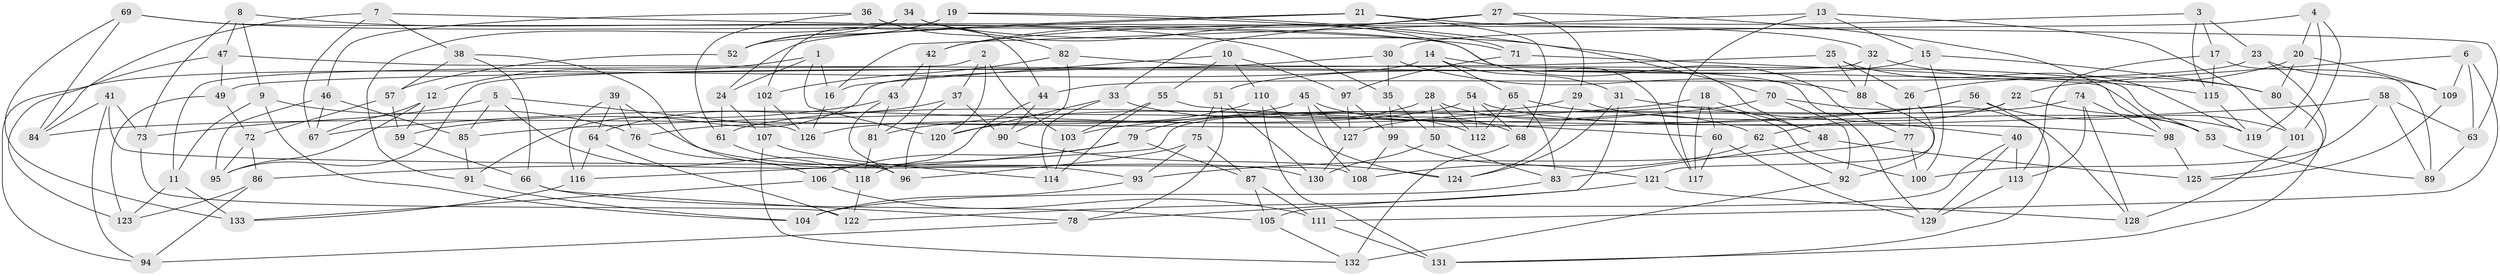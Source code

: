 // coarse degree distribution, {7: 0.037037037037037035, 12: 0.05555555555555555, 10: 0.12962962962962962, 4: 0.4444444444444444, 9: 0.09259259259259259, 5: 0.05555555555555555, 6: 0.09259259259259259, 3: 0.05555555555555555, 8: 0.018518518518518517, 11: 0.018518518518518517}
// Generated by graph-tools (version 1.1) at 2025/53/03/04/25 22:53:53]
// undirected, 133 vertices, 266 edges
graph export_dot {
  node [color=gray90,style=filled];
  1;
  2;
  3;
  4;
  5;
  6;
  7;
  8;
  9;
  10;
  11;
  12;
  13;
  14;
  15;
  16;
  17;
  18;
  19;
  20;
  21;
  22;
  23;
  24;
  25;
  26;
  27;
  28;
  29;
  30;
  31;
  32;
  33;
  34;
  35;
  36;
  37;
  38;
  39;
  40;
  41;
  42;
  43;
  44;
  45;
  46;
  47;
  48;
  49;
  50;
  51;
  52;
  53;
  54;
  55;
  56;
  57;
  58;
  59;
  60;
  61;
  62;
  63;
  64;
  65;
  66;
  67;
  68;
  69;
  70;
  71;
  72;
  73;
  74;
  75;
  76;
  77;
  78;
  79;
  80;
  81;
  82;
  83;
  84;
  85;
  86;
  87;
  88;
  89;
  90;
  91;
  92;
  93;
  94;
  95;
  96;
  97;
  98;
  99;
  100;
  101;
  102;
  103;
  104;
  105;
  106;
  107;
  108;
  109;
  110;
  111;
  112;
  113;
  114;
  115;
  116;
  117;
  118;
  119;
  120;
  121;
  122;
  123;
  124;
  125;
  126;
  127;
  128;
  129;
  130;
  131;
  132;
  133;
  1 -- 16;
  1 -- 12;
  1 -- 24;
  1 -- 120;
  2 -- 103;
  2 -- 120;
  2 -- 37;
  2 -- 11;
  3 -- 42;
  3 -- 115;
  3 -- 17;
  3 -- 23;
  4 -- 101;
  4 -- 30;
  4 -- 20;
  4 -- 119;
  5 -- 73;
  5 -- 126;
  5 -- 85;
  5 -- 96;
  6 -- 63;
  6 -- 109;
  6 -- 111;
  6 -- 22;
  7 -- 38;
  7 -- 84;
  7 -- 67;
  7 -- 63;
  8 -- 35;
  8 -- 9;
  8 -- 73;
  8 -- 47;
  9 -- 76;
  9 -- 104;
  9 -- 11;
  10 -- 110;
  10 -- 55;
  10 -- 97;
  10 -- 16;
  11 -- 133;
  11 -- 123;
  12 -- 95;
  12 -- 59;
  12 -- 67;
  13 -- 15;
  13 -- 101;
  13 -- 16;
  13 -- 117;
  14 -- 31;
  14 -- 65;
  14 -- 94;
  14 -- 53;
  15 -- 51;
  15 -- 100;
  15 -- 80;
  16 -- 126;
  17 -- 89;
  17 -- 113;
  17 -- 115;
  18 -- 117;
  18 -- 67;
  18 -- 48;
  18 -- 60;
  19 -- 48;
  19 -- 52;
  19 -- 71;
  19 -- 102;
  20 -- 26;
  20 -- 80;
  20 -- 109;
  21 -- 24;
  21 -- 52;
  21 -- 68;
  21 -- 32;
  22 -- 116;
  22 -- 62;
  22 -- 53;
  23 -- 109;
  23 -- 44;
  23 -- 125;
  24 -- 107;
  24 -- 61;
  25 -- 88;
  25 -- 49;
  25 -- 119;
  25 -- 26;
  26 -- 121;
  26 -- 77;
  27 -- 42;
  27 -- 98;
  27 -- 29;
  27 -- 33;
  28 -- 50;
  28 -- 62;
  28 -- 79;
  28 -- 112;
  29 -- 61;
  29 -- 124;
  29 -- 119;
  30 -- 91;
  30 -- 88;
  30 -- 35;
  31 -- 78;
  31 -- 40;
  31 -- 124;
  32 -- 80;
  32 -- 88;
  32 -- 95;
  33 -- 114;
  33 -- 120;
  33 -- 112;
  34 -- 70;
  34 -- 91;
  34 -- 117;
  34 -- 52;
  35 -- 99;
  35 -- 50;
  36 -- 46;
  36 -- 82;
  36 -- 61;
  36 -- 44;
  37 -- 64;
  37 -- 90;
  37 -- 96;
  38 -- 93;
  38 -- 57;
  38 -- 66;
  39 -- 64;
  39 -- 76;
  39 -- 130;
  39 -- 116;
  40 -- 129;
  40 -- 105;
  40 -- 113;
  41 -- 108;
  41 -- 73;
  41 -- 84;
  41 -- 94;
  42 -- 81;
  42 -- 43;
  43 -- 81;
  43 -- 59;
  43 -- 96;
  44 -- 90;
  44 -- 118;
  45 -- 68;
  45 -- 127;
  45 -- 76;
  45 -- 108;
  46 -- 85;
  46 -- 95;
  46 -- 67;
  47 -- 123;
  47 -- 49;
  47 -- 53;
  48 -- 83;
  48 -- 125;
  49 -- 72;
  49 -- 123;
  50 -- 83;
  50 -- 130;
  51 -- 75;
  51 -- 78;
  51 -- 130;
  52 -- 57;
  53 -- 89;
  54 -- 68;
  54 -- 98;
  54 -- 126;
  54 -- 112;
  55 -- 103;
  55 -- 60;
  55 -- 114;
  56 -- 101;
  56 -- 131;
  56 -- 84;
  56 -- 103;
  57 -- 72;
  57 -- 59;
  58 -- 63;
  58 -- 89;
  58 -- 100;
  58 -- 85;
  59 -- 66;
  60 -- 117;
  60 -- 129;
  61 -- 118;
  62 -- 108;
  62 -- 92;
  63 -- 89;
  64 -- 122;
  64 -- 116;
  65 -- 100;
  65 -- 83;
  65 -- 112;
  66 -- 105;
  66 -- 78;
  68 -- 132;
  69 -- 77;
  69 -- 71;
  69 -- 133;
  69 -- 84;
  70 -- 81;
  70 -- 92;
  70 -- 128;
  71 -- 97;
  71 -- 115;
  72 -- 95;
  72 -- 86;
  73 -- 122;
  74 -- 128;
  74 -- 127;
  74 -- 98;
  74 -- 113;
  75 -- 87;
  75 -- 96;
  75 -- 93;
  76 -- 106;
  77 -- 93;
  77 -- 100;
  78 -- 94;
  79 -- 87;
  79 -- 106;
  79 -- 86;
  80 -- 131;
  81 -- 118;
  82 -- 102;
  82 -- 129;
  82 -- 90;
  83 -- 104;
  85 -- 91;
  86 -- 94;
  86 -- 123;
  87 -- 105;
  87 -- 111;
  88 -- 92;
  90 -- 124;
  91 -- 104;
  92 -- 132;
  93 -- 104;
  97 -- 127;
  97 -- 99;
  98 -- 125;
  99 -- 108;
  99 -- 121;
  101 -- 128;
  102 -- 126;
  102 -- 107;
  103 -- 114;
  105 -- 132;
  106 -- 111;
  106 -- 133;
  107 -- 114;
  107 -- 132;
  109 -- 125;
  110 -- 131;
  110 -- 124;
  110 -- 120;
  111 -- 131;
  113 -- 129;
  115 -- 119;
  116 -- 133;
  118 -- 122;
  121 -- 128;
  121 -- 122;
  127 -- 130;
}

